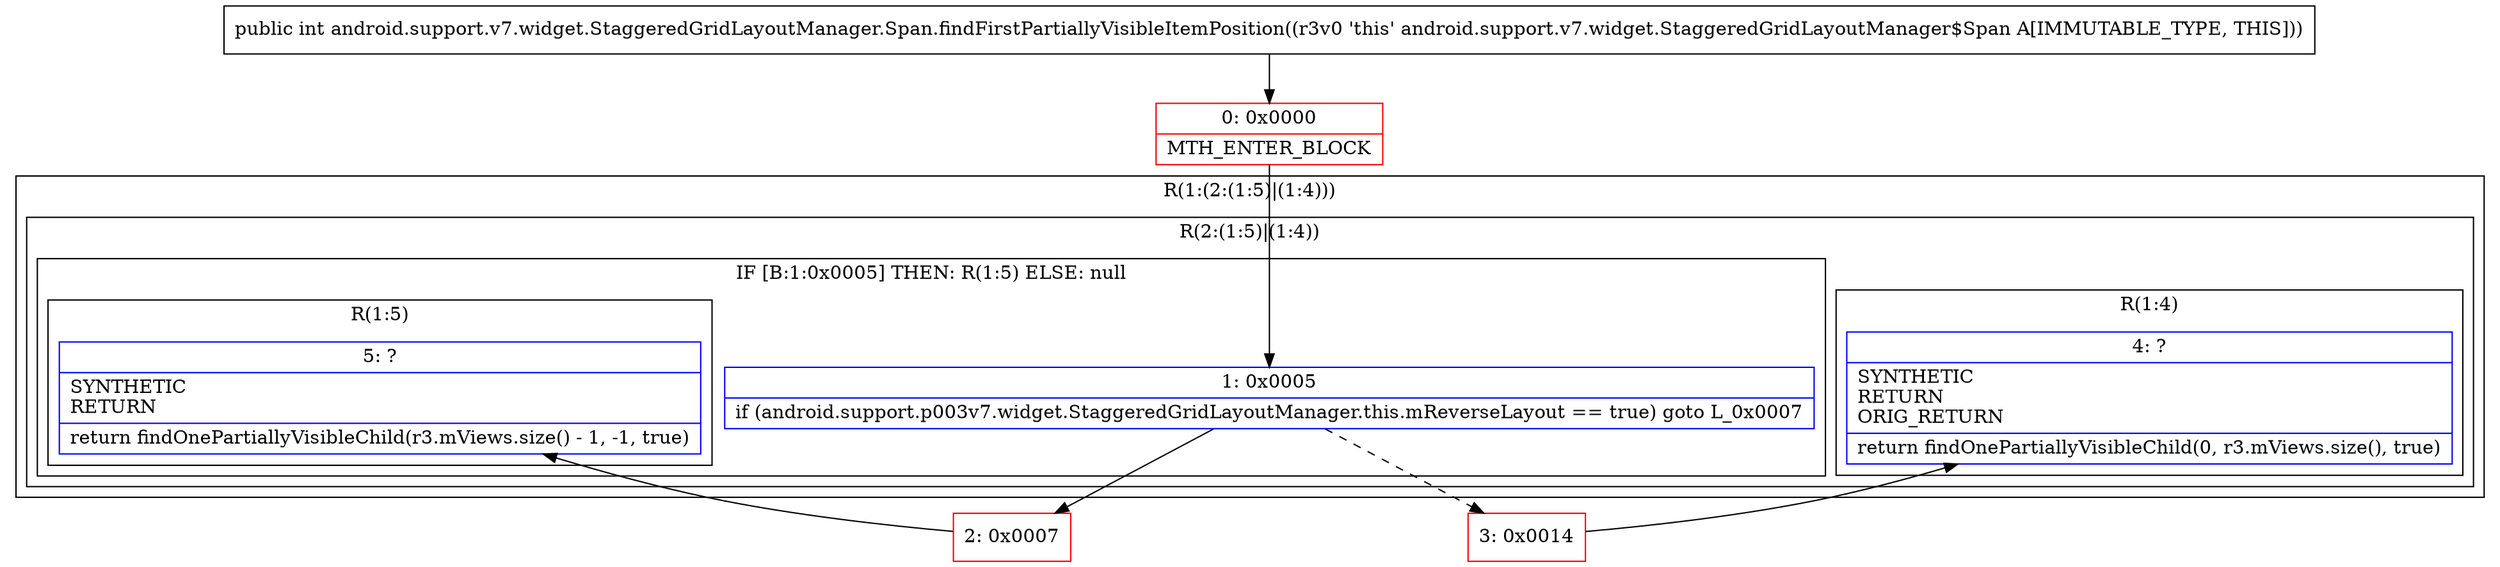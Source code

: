 digraph "CFG forandroid.support.v7.widget.StaggeredGridLayoutManager.Span.findFirstPartiallyVisibleItemPosition()I" {
subgraph cluster_Region_1249934219 {
label = "R(1:(2:(1:5)|(1:4)))";
node [shape=record,color=blue];
subgraph cluster_Region_1734134546 {
label = "R(2:(1:5)|(1:4))";
node [shape=record,color=blue];
subgraph cluster_IfRegion_497747740 {
label = "IF [B:1:0x0005] THEN: R(1:5) ELSE: null";
node [shape=record,color=blue];
Node_1 [shape=record,label="{1\:\ 0x0005|if (android.support.p003v7.widget.StaggeredGridLayoutManager.this.mReverseLayout == true) goto L_0x0007\l}"];
subgraph cluster_Region_1262430773 {
label = "R(1:5)";
node [shape=record,color=blue];
Node_5 [shape=record,label="{5\:\ ?|SYNTHETIC\lRETURN\l|return findOnePartiallyVisibleChild(r3.mViews.size() \- 1, \-1, true)\l}"];
}
}
subgraph cluster_Region_36330746 {
label = "R(1:4)";
node [shape=record,color=blue];
Node_4 [shape=record,label="{4\:\ ?|SYNTHETIC\lRETURN\lORIG_RETURN\l|return findOnePartiallyVisibleChild(0, r3.mViews.size(), true)\l}"];
}
}
}
Node_0 [shape=record,color=red,label="{0\:\ 0x0000|MTH_ENTER_BLOCK\l}"];
Node_2 [shape=record,color=red,label="{2\:\ 0x0007}"];
Node_3 [shape=record,color=red,label="{3\:\ 0x0014}"];
MethodNode[shape=record,label="{public int android.support.v7.widget.StaggeredGridLayoutManager.Span.findFirstPartiallyVisibleItemPosition((r3v0 'this' android.support.v7.widget.StaggeredGridLayoutManager$Span A[IMMUTABLE_TYPE, THIS])) }"];
MethodNode -> Node_0;
Node_1 -> Node_2;
Node_1 -> Node_3[style=dashed];
Node_0 -> Node_1;
Node_2 -> Node_5;
Node_3 -> Node_4;
}

